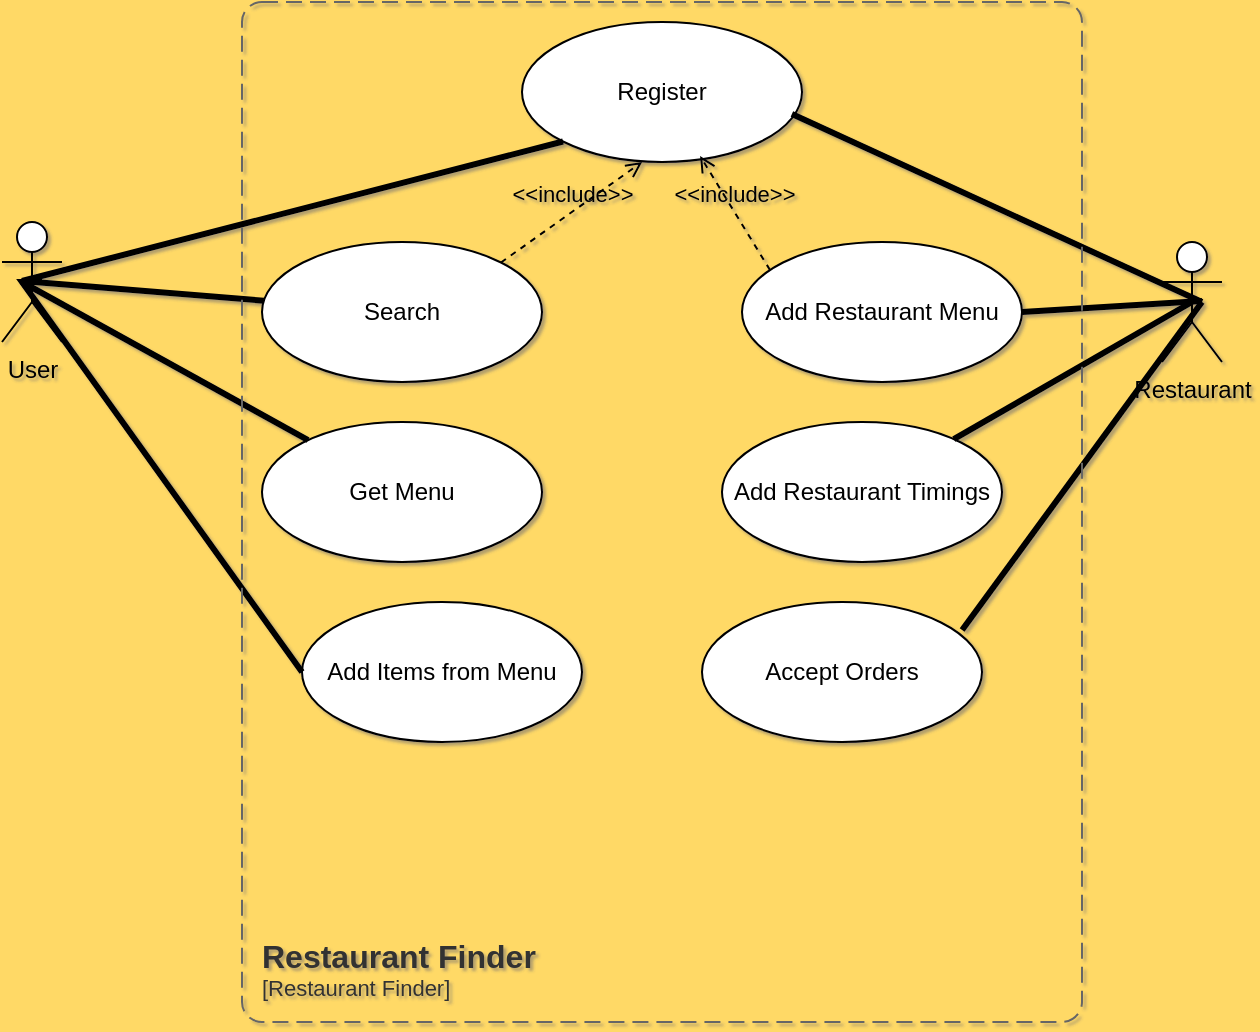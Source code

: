 <mxfile version="16.1.0" type="github">
  <diagram id="zmv14EIRIh1XnBUeHZPd" name="Page-1">
    <mxGraphModel dx="946" dy="614" grid="1" gridSize="10" guides="1" tooltips="1" connect="1" arrows="1" fold="1" page="1" pageScale="1" pageWidth="827" pageHeight="1169" background="#FFD966" math="0" shadow="1">
      <root>
        <mxCell id="0" />
        <mxCell id="1" parent="0" />
        <mxCell id="ueVJ6Dnfqbr4pKQyz9g1-1" value="User" style="shape=umlActor;html=1;verticalLabelPosition=bottom;verticalAlign=top;align=center;" vertex="1" parent="1">
          <mxGeometry x="100" y="120" width="30" height="60" as="geometry" />
        </mxCell>
        <mxCell id="ueVJ6Dnfqbr4pKQyz9g1-2" value="Restaurant" style="shape=umlActor;html=1;verticalLabelPosition=bottom;verticalAlign=top;align=center;" vertex="1" parent="1">
          <mxGeometry x="680" y="130" width="30" height="60" as="geometry" />
        </mxCell>
        <mxCell id="ueVJ6Dnfqbr4pKQyz9g1-3" value="Register" style="ellipse;whiteSpace=wrap;html=1;" vertex="1" parent="1">
          <mxGeometry x="360" y="20" width="140" height="70" as="geometry" />
        </mxCell>
        <mxCell id="ueVJ6Dnfqbr4pKQyz9g1-4" value="" style="endArrow=none;startArrow=none;endFill=0;startFill=0;endSize=8;html=1;verticalAlign=bottom;labelBackgroundColor=none;strokeWidth=3;rounded=0;entryX=0;entryY=1;entryDx=0;entryDy=0;" edge="1" parent="1" target="ueVJ6Dnfqbr4pKQyz9g1-3">
          <mxGeometry width="160" relative="1" as="geometry">
            <mxPoint x="110" y="149.5" as="sourcePoint" />
            <mxPoint x="270" y="149.5" as="targetPoint" />
            <Array as="points" />
          </mxGeometry>
        </mxCell>
        <mxCell id="ueVJ6Dnfqbr4pKQyz9g1-5" value="Search&lt;span style=&quot;color: rgba(0 , 0 , 0 , 0) ; font-family: monospace ; font-size: 0px&quot;&gt;%3CmxGraphModel%3E%3Croot%3E%3CmxCell%20id%3D%220%22%2F%3E%3CmxCell%20id%3D%221%22%20parent%3D%220%22%2F%3E%3CmxCell%20id%3D%222%22%20value%3D%22Register%22%20style%3D%22ellipse%3BwhiteSpace%3Dwrap%3Bhtml%3D1%3B%22%20vertex%3D%221%22%20parent%3D%221%22%3E%3CmxGeometry%20x%3D%22250%22%20y%3D%2260%22%20width%3D%22140%22%20height%3D%2270%22%20as%3D%22geometry%22%2F%3E%3C%2FmxCell%3E%3C%2Froot%3E%3C%2FmxGraphModel%3E&lt;/span&gt;" style="ellipse;whiteSpace=wrap;html=1;" vertex="1" parent="1">
          <mxGeometry x="230" y="130" width="140" height="70" as="geometry" />
        </mxCell>
        <mxCell id="ueVJ6Dnfqbr4pKQyz9g1-6" value="Get Menu" style="ellipse;whiteSpace=wrap;html=1;" vertex="1" parent="1">
          <mxGeometry x="230" y="220" width="140" height="70" as="geometry" />
        </mxCell>
        <mxCell id="ueVJ6Dnfqbr4pKQyz9g1-7" value="Add Items from Menu" style="ellipse;whiteSpace=wrap;html=1;" vertex="1" parent="1">
          <mxGeometry x="250" y="310" width="140" height="70" as="geometry" />
        </mxCell>
        <mxCell id="ueVJ6Dnfqbr4pKQyz9g1-8" value="" style="endArrow=none;startArrow=none;endFill=0;startFill=0;endSize=8;html=1;verticalAlign=bottom;labelBackgroundColor=none;strokeWidth=3;rounded=0;" edge="1" parent="1" target="ueVJ6Dnfqbr4pKQyz9g1-5">
          <mxGeometry width="160" relative="1" as="geometry">
            <mxPoint x="110" y="149.5" as="sourcePoint" />
            <mxPoint x="270" y="149.5" as="targetPoint" />
          </mxGeometry>
        </mxCell>
        <mxCell id="ueVJ6Dnfqbr4pKQyz9g1-9" value="" style="endArrow=none;startArrow=none;endFill=0;startFill=0;endSize=8;html=1;verticalAlign=bottom;labelBackgroundColor=none;strokeWidth=3;rounded=0;" edge="1" parent="1" target="ueVJ6Dnfqbr4pKQyz9g1-6">
          <mxGeometry width="160" relative="1" as="geometry">
            <mxPoint x="110" y="150" as="sourcePoint" />
            <mxPoint x="277.39" y="199.348" as="targetPoint" />
          </mxGeometry>
        </mxCell>
        <mxCell id="ueVJ6Dnfqbr4pKQyz9g1-10" value="" style="endArrow=none;startArrow=none;endFill=0;startFill=0;endSize=8;html=1;verticalAlign=bottom;labelBackgroundColor=none;strokeWidth=3;rounded=0;entryX=0;entryY=0.5;entryDx=0;entryDy=0;" edge="1" parent="1" target="ueVJ6Dnfqbr4pKQyz9g1-7">
          <mxGeometry width="160" relative="1" as="geometry">
            <mxPoint x="120" y="150" as="sourcePoint" />
            <mxPoint x="270" y="400" as="targetPoint" />
            <Array as="points">
              <mxPoint x="110" y="150" />
            </Array>
          </mxGeometry>
        </mxCell>
        <mxCell id="ueVJ6Dnfqbr4pKQyz9g1-11" value="" style="endArrow=none;startArrow=none;endFill=0;startFill=0;endSize=8;html=1;verticalAlign=bottom;labelBackgroundColor=none;strokeWidth=3;rounded=0;exitX=1;exitY=0.5;exitDx=0;exitDy=0;" edge="1" parent="1" source="ueVJ6Dnfqbr4pKQyz9g1-14">
          <mxGeometry width="160" relative="1" as="geometry">
            <mxPoint x="540" y="159.5" as="sourcePoint" />
            <mxPoint x="700" y="159.5" as="targetPoint" />
          </mxGeometry>
        </mxCell>
        <mxCell id="ueVJ6Dnfqbr4pKQyz9g1-12" value="" style="endArrow=none;startArrow=none;endFill=0;startFill=0;endSize=8;html=1;verticalAlign=bottom;labelBackgroundColor=none;strokeWidth=3;rounded=0;exitX=0.964;exitY=0.657;exitDx=0;exitDy=0;exitPerimeter=0;" edge="1" parent="1" source="ueVJ6Dnfqbr4pKQyz9g1-3">
          <mxGeometry width="160" relative="1" as="geometry">
            <mxPoint x="540" y="159.5" as="sourcePoint" />
            <mxPoint x="700" y="160" as="targetPoint" />
          </mxGeometry>
        </mxCell>
        <mxCell id="ueVJ6Dnfqbr4pKQyz9g1-14" value="Add Restaurant Menu" style="ellipse;whiteSpace=wrap;html=1;" vertex="1" parent="1">
          <mxGeometry x="470" y="130" width="140" height="70" as="geometry" />
        </mxCell>
        <mxCell id="ueVJ6Dnfqbr4pKQyz9g1-15" value="Add Restaurant Timings" style="ellipse;whiteSpace=wrap;html=1;" vertex="1" parent="1">
          <mxGeometry x="460" y="220" width="140" height="70" as="geometry" />
        </mxCell>
        <mxCell id="ueVJ6Dnfqbr4pKQyz9g1-16" value="" style="endArrow=none;startArrow=none;endFill=0;startFill=0;endSize=8;html=1;verticalAlign=bottom;labelBackgroundColor=none;strokeWidth=3;rounded=0;entryX=0.5;entryY=0.5;entryDx=0;entryDy=0;entryPerimeter=0;" edge="1" parent="1" source="ueVJ6Dnfqbr4pKQyz9g1-15" target="ueVJ6Dnfqbr4pKQyz9g1-2">
          <mxGeometry width="160" relative="1" as="geometry">
            <mxPoint x="589.497" y="190.251" as="sourcePoint" />
            <mxPoint x="710" y="169.5" as="targetPoint" />
          </mxGeometry>
        </mxCell>
        <mxCell id="ueVJ6Dnfqbr4pKQyz9g1-17" value="Accept Orders" style="ellipse;whiteSpace=wrap;html=1;" vertex="1" parent="1">
          <mxGeometry x="450" y="310" width="140" height="70" as="geometry" />
        </mxCell>
        <mxCell id="ueVJ6Dnfqbr4pKQyz9g1-18" value="" style="endArrow=none;startArrow=none;endFill=0;startFill=0;endSize=8;html=1;verticalAlign=bottom;labelBackgroundColor=none;strokeWidth=3;rounded=0;exitX=0.929;exitY=0.2;exitDx=0;exitDy=0;exitPerimeter=0;" edge="1" parent="1" source="ueVJ6Dnfqbr4pKQyz9g1-17">
          <mxGeometry width="160" relative="1" as="geometry">
            <mxPoint x="574.617" y="284.579" as="sourcePoint" />
            <mxPoint x="700" y="160" as="targetPoint" />
          </mxGeometry>
        </mxCell>
        <object placeholders="1" c4Name="Restaurant Finder" c4Type="SystemScopeBoundary" c4Application="Restaurant Finder" label="&lt;font style=&quot;font-size: 16px&quot;&gt;&lt;b&gt;&lt;div style=&quot;text-align: left&quot;&gt;%c4Name%&lt;/div&gt;&lt;/b&gt;&lt;/font&gt;&lt;div style=&quot;text-align: left&quot;&gt;[%c4Application%]&lt;/div&gt;" id="ueVJ6Dnfqbr4pKQyz9g1-19">
          <mxCell style="rounded=1;fontSize=11;whiteSpace=wrap;html=1;dashed=1;arcSize=20;fillColor=none;strokeColor=#666666;fontColor=#333333;labelBackgroundColor=none;align=left;verticalAlign=bottom;labelBorderColor=none;spacingTop=0;spacing=10;dashPattern=8 4;metaEdit=1;rotatable=0;perimeter=rectanglePerimeter;noLabel=0;labelPadding=0;allowArrows=0;connectable=0;expand=0;recursiveResize=0;editable=1;pointerEvents=0;absoluteArcSize=1;points=[[0.25,0,0],[0.5,0,0],[0.75,0,0],[1,0.25,0],[1,0.5,0],[1,0.75,0],[0.75,1,0],[0.5,1,0],[0.25,1,0],[0,0.75,0],[0,0.5,0],[0,0.25,0]];" vertex="1" parent="1">
            <mxGeometry x="220" y="10" width="420" height="510" as="geometry" />
          </mxCell>
        </object>
        <mxCell id="ueVJ6Dnfqbr4pKQyz9g1-20" value="&amp;lt;&amp;lt;include&amp;gt;&amp;gt;" style="html=1;verticalAlign=bottom;labelBackgroundColor=none;endArrow=open;endFill=0;dashed=1;rounded=0;entryX=0.429;entryY=1;entryDx=0;entryDy=0;entryPerimeter=0;exitX=1;exitY=0;exitDx=0;exitDy=0;" edge="1" parent="1" source="ueVJ6Dnfqbr4pKQyz9g1-5" target="ueVJ6Dnfqbr4pKQyz9g1-3">
          <mxGeometry width="160" relative="1" as="geometry">
            <mxPoint x="340" y="170" as="sourcePoint" />
            <mxPoint x="410" y="90" as="targetPoint" />
          </mxGeometry>
        </mxCell>
        <mxCell id="ueVJ6Dnfqbr4pKQyz9g1-21" value="&amp;lt;&amp;lt;include&amp;gt;&amp;gt;" style="html=1;verticalAlign=bottom;labelBackgroundColor=none;endArrow=open;endFill=0;dashed=1;rounded=0;entryX=0.636;entryY=0.957;entryDx=0;entryDy=0;entryPerimeter=0;exitX=0.1;exitY=0.2;exitDx=0;exitDy=0;exitPerimeter=0;" edge="1" parent="1" source="ueVJ6Dnfqbr4pKQyz9g1-14" target="ueVJ6Dnfqbr4pKQyz9g1-3">
          <mxGeometry width="160" relative="1" as="geometry">
            <mxPoint x="510" y="170" as="sourcePoint" />
            <mxPoint x="430" y="130" as="targetPoint" />
          </mxGeometry>
        </mxCell>
      </root>
    </mxGraphModel>
  </diagram>
</mxfile>
